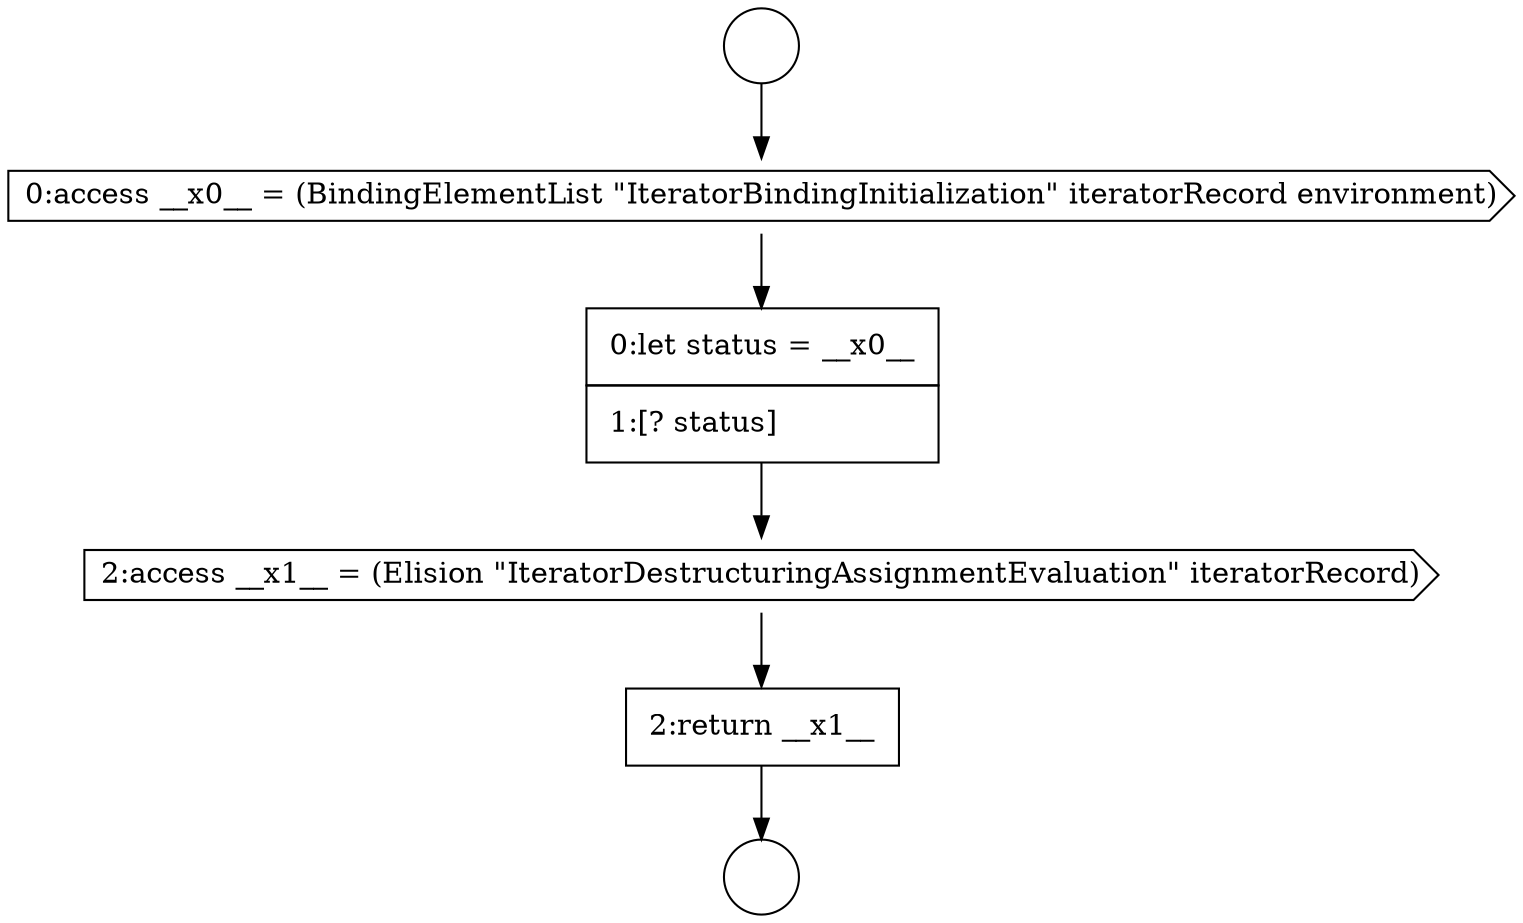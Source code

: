 digraph {
  node5903 [shape=none, margin=0, label=<<font color="black">
    <table border="0" cellborder="1" cellspacing="0" cellpadding="10">
      <tr><td align="left">0:let status = __x0__</td></tr>
      <tr><td align="left">1:[? status]</td></tr>
    </table>
  </font>> color="black" fillcolor="white" style=filled]
  node5904 [shape=cds, label=<<font color="black">2:access __x1__ = (Elision &quot;IteratorDestructuringAssignmentEvaluation&quot; iteratorRecord)</font>> color="black" fillcolor="white" style=filled]
  node5905 [shape=none, margin=0, label=<<font color="black">
    <table border="0" cellborder="1" cellspacing="0" cellpadding="10">
      <tr><td align="left">2:return __x1__</td></tr>
    </table>
  </font>> color="black" fillcolor="white" style=filled]
  node5900 [shape=circle label=" " color="black" fillcolor="white" style=filled]
  node5901 [shape=circle label=" " color="black" fillcolor="white" style=filled]
  node5902 [shape=cds, label=<<font color="black">0:access __x0__ = (BindingElementList &quot;IteratorBindingInitialization&quot; iteratorRecord environment)</font>> color="black" fillcolor="white" style=filled]
  node5900 -> node5902 [ color="black"]
  node5904 -> node5905 [ color="black"]
  node5903 -> node5904 [ color="black"]
  node5902 -> node5903 [ color="black"]
  node5905 -> node5901 [ color="black"]
}

